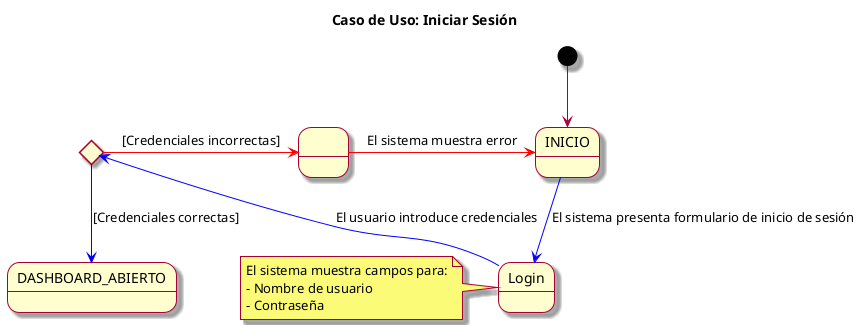 @startuml
skin rose
title Caso de Uso: Iniciar Sesión

state INICIO as "INICIO"
state DASHBOARD_ABIERTO as "DASHBOARD_ABIERTO"
state Validar <<choice>>
state MostrarError as " "

[*] --> INICIO

INICIO -d[#blue]-> Login : El sistema presenta formulario de inicio de sesión
Login -d[#blue]-> Validar : El usuario introduce credenciales
Validar -d[#blue]-> DASHBOARD_ABIERTO : [Credenciales correctas]
Validar -r[#red]-> MostrarError : [Credenciales incorrectas]
MostrarError -r[#red]-> INICIO : El sistema muestra error

note left of Login
  El sistema muestra campos para:
  - Nombre de usuario
  - Contraseña
end note

@enduml

